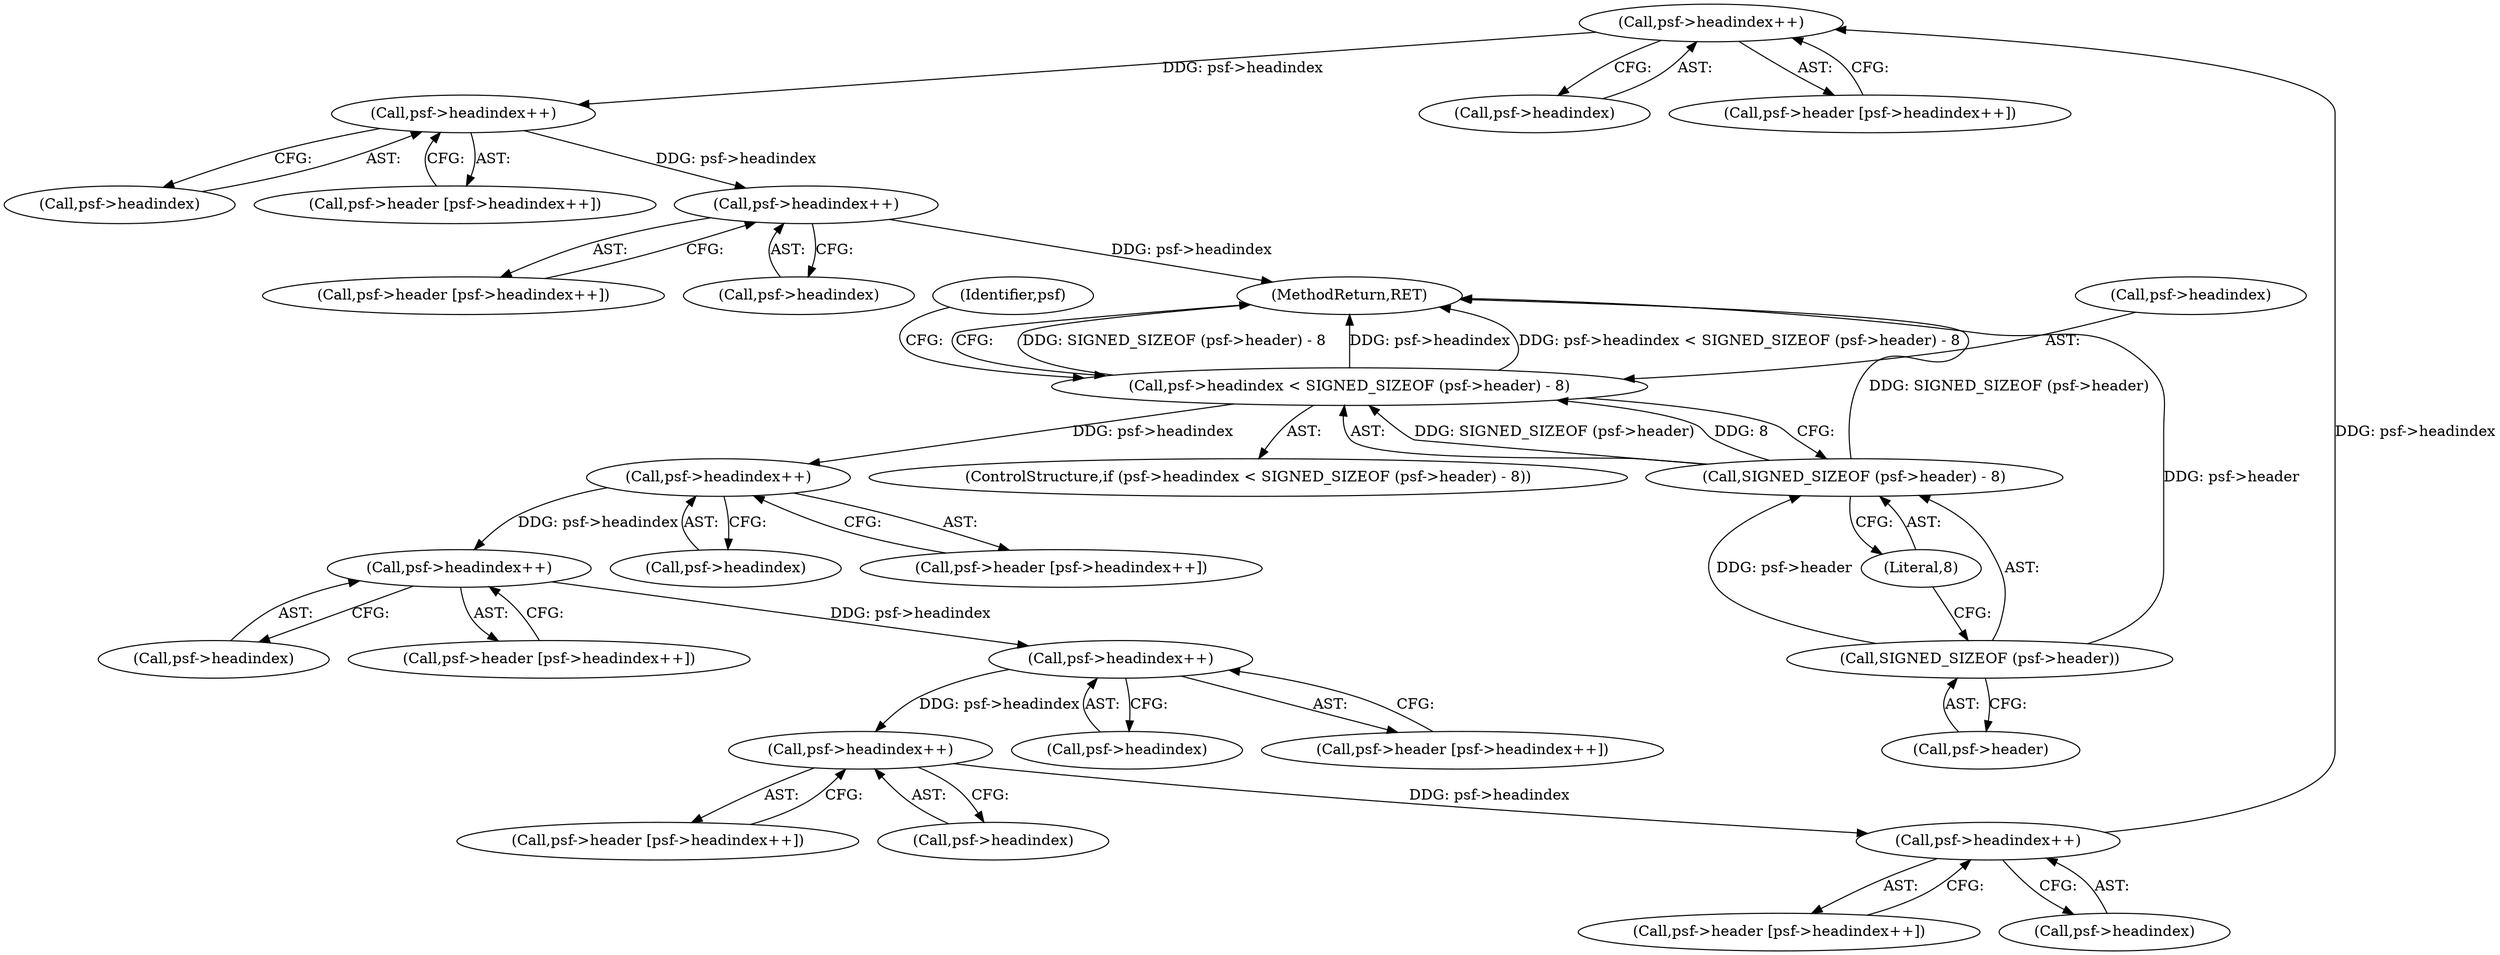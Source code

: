 digraph "1_libsndfile_708e996c87c5fae77b104ccfeb8f6db784c32074_2@pointer" {
"1000182" [label="(Call,psf->headindex++)"];
"1000170" [label="(Call,psf->headindex++)"];
"1000158" [label="(Call,psf->headindex++)"];
"1000146" [label="(Call,psf->headindex++)"];
"1000134" [label="(Call,psf->headindex++)"];
"1000122" [label="(Call,psf->headindex++)"];
"1000106" [label="(Call,psf->headindex < SIGNED_SIZEOF (psf->header) - 8)"];
"1000110" [label="(Call,SIGNED_SIZEOF (psf->header) - 8)"];
"1000111" [label="(Call,SIGNED_SIZEOF (psf->header))"];
"1000194" [label="(Call,psf->headindex++)"];
"1000206" [label="(Call,psf->headindex++)"];
"1000182" [label="(Call,psf->headindex++)"];
"1000166" [label="(Call,psf->header [psf->headindex++])"];
"1000122" [label="(Call,psf->headindex++)"];
"1000130" [label="(Call,psf->header [psf->headindex++])"];
"1000194" [label="(Call,psf->headindex++)"];
"1000206" [label="(Call,psf->headindex++)"];
"1000111" [label="(Call,SIGNED_SIZEOF (psf->header))"];
"1000171" [label="(Call,psf->headindex)"];
"1000110" [label="(Call,SIGNED_SIZEOF (psf->header) - 8)"];
"1000120" [label="(Identifier,psf)"];
"1000190" [label="(Call,psf->header [psf->headindex++])"];
"1000142" [label="(Call,psf->header [psf->headindex++])"];
"1000118" [label="(Call,psf->header [psf->headindex++])"];
"1000135" [label="(Call,psf->headindex)"];
"1000147" [label="(Call,psf->headindex)"];
"1000146" [label="(Call,psf->headindex++)"];
"1000183" [label="(Call,psf->headindex)"];
"1000211" [label="(MethodReturn,RET)"];
"1000178" [label="(Call,psf->header [psf->headindex++])"];
"1000207" [label="(Call,psf->headindex)"];
"1000107" [label="(Call,psf->headindex)"];
"1000159" [label="(Call,psf->headindex)"];
"1000112" [label="(Call,psf->header)"];
"1000106" [label="(Call,psf->headindex < SIGNED_SIZEOF (psf->header) - 8)"];
"1000202" [label="(Call,psf->header [psf->headindex++])"];
"1000195" [label="(Call,psf->headindex)"];
"1000154" [label="(Call,psf->header [psf->headindex++])"];
"1000115" [label="(Literal,8)"];
"1000134" [label="(Call,psf->headindex++)"];
"1000170" [label="(Call,psf->headindex++)"];
"1000105" [label="(ControlStructure,if (psf->headindex < SIGNED_SIZEOF (psf->header) - 8))"];
"1000158" [label="(Call,psf->headindex++)"];
"1000123" [label="(Call,psf->headindex)"];
"1000182" -> "1000178"  [label="AST: "];
"1000182" -> "1000183"  [label="CFG: "];
"1000183" -> "1000182"  [label="AST: "];
"1000178" -> "1000182"  [label="CFG: "];
"1000170" -> "1000182"  [label="DDG: psf->headindex"];
"1000182" -> "1000194"  [label="DDG: psf->headindex"];
"1000170" -> "1000166"  [label="AST: "];
"1000170" -> "1000171"  [label="CFG: "];
"1000171" -> "1000170"  [label="AST: "];
"1000166" -> "1000170"  [label="CFG: "];
"1000158" -> "1000170"  [label="DDG: psf->headindex"];
"1000158" -> "1000154"  [label="AST: "];
"1000158" -> "1000159"  [label="CFG: "];
"1000159" -> "1000158"  [label="AST: "];
"1000154" -> "1000158"  [label="CFG: "];
"1000146" -> "1000158"  [label="DDG: psf->headindex"];
"1000146" -> "1000142"  [label="AST: "];
"1000146" -> "1000147"  [label="CFG: "];
"1000147" -> "1000146"  [label="AST: "];
"1000142" -> "1000146"  [label="CFG: "];
"1000134" -> "1000146"  [label="DDG: psf->headindex"];
"1000134" -> "1000130"  [label="AST: "];
"1000134" -> "1000135"  [label="CFG: "];
"1000135" -> "1000134"  [label="AST: "];
"1000130" -> "1000134"  [label="CFG: "];
"1000122" -> "1000134"  [label="DDG: psf->headindex"];
"1000122" -> "1000118"  [label="AST: "];
"1000122" -> "1000123"  [label="CFG: "];
"1000123" -> "1000122"  [label="AST: "];
"1000118" -> "1000122"  [label="CFG: "];
"1000106" -> "1000122"  [label="DDG: psf->headindex"];
"1000106" -> "1000105"  [label="AST: "];
"1000106" -> "1000110"  [label="CFG: "];
"1000107" -> "1000106"  [label="AST: "];
"1000110" -> "1000106"  [label="AST: "];
"1000120" -> "1000106"  [label="CFG: "];
"1000211" -> "1000106"  [label="CFG: "];
"1000106" -> "1000211"  [label="DDG: SIGNED_SIZEOF (psf->header) - 8"];
"1000106" -> "1000211"  [label="DDG: psf->headindex"];
"1000106" -> "1000211"  [label="DDG: psf->headindex < SIGNED_SIZEOF (psf->header) - 8"];
"1000110" -> "1000106"  [label="DDG: SIGNED_SIZEOF (psf->header)"];
"1000110" -> "1000106"  [label="DDG: 8"];
"1000110" -> "1000115"  [label="CFG: "];
"1000111" -> "1000110"  [label="AST: "];
"1000115" -> "1000110"  [label="AST: "];
"1000110" -> "1000211"  [label="DDG: SIGNED_SIZEOF (psf->header)"];
"1000111" -> "1000110"  [label="DDG: psf->header"];
"1000111" -> "1000112"  [label="CFG: "];
"1000112" -> "1000111"  [label="AST: "];
"1000115" -> "1000111"  [label="CFG: "];
"1000111" -> "1000211"  [label="DDG: psf->header"];
"1000194" -> "1000190"  [label="AST: "];
"1000194" -> "1000195"  [label="CFG: "];
"1000195" -> "1000194"  [label="AST: "];
"1000190" -> "1000194"  [label="CFG: "];
"1000194" -> "1000206"  [label="DDG: psf->headindex"];
"1000206" -> "1000202"  [label="AST: "];
"1000206" -> "1000207"  [label="CFG: "];
"1000207" -> "1000206"  [label="AST: "];
"1000202" -> "1000206"  [label="CFG: "];
"1000206" -> "1000211"  [label="DDG: psf->headindex"];
}
